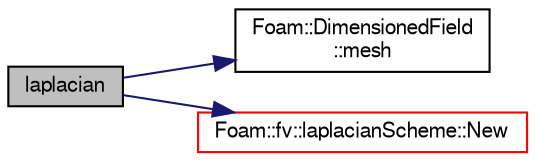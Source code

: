 digraph "laplacian"
{
  bgcolor="transparent";
  edge [fontname="FreeSans",fontsize="10",labelfontname="FreeSans",labelfontsize="10"];
  node [fontname="FreeSans",fontsize="10",shape=record];
  rankdir="LR";
  Node16139 [label="laplacian",height=0.2,width=0.4,color="black", fillcolor="grey75", style="filled", fontcolor="black"];
  Node16139 -> Node16140 [color="midnightblue",fontsize="10",style="solid",fontname="FreeSans"];
  Node16140 [label="Foam::DimensionedField\l::mesh",height=0.2,width=0.4,color="black",URL="$a26390.html#a8f1110830348a1448a14ab5e3cf47e3b",tooltip="Return mesh. "];
  Node16139 -> Node16141 [color="midnightblue",fontsize="10",style="solid",fontname="FreeSans"];
  Node16141 [label="Foam::fv::laplacianScheme::New",height=0.2,width=0.4,color="red",URL="$a22582.html#aa4597ba9a0b5ea42742d7b60969aefde",tooltip="Return a pointer to a new laplacianScheme created on freestore. "];
}
